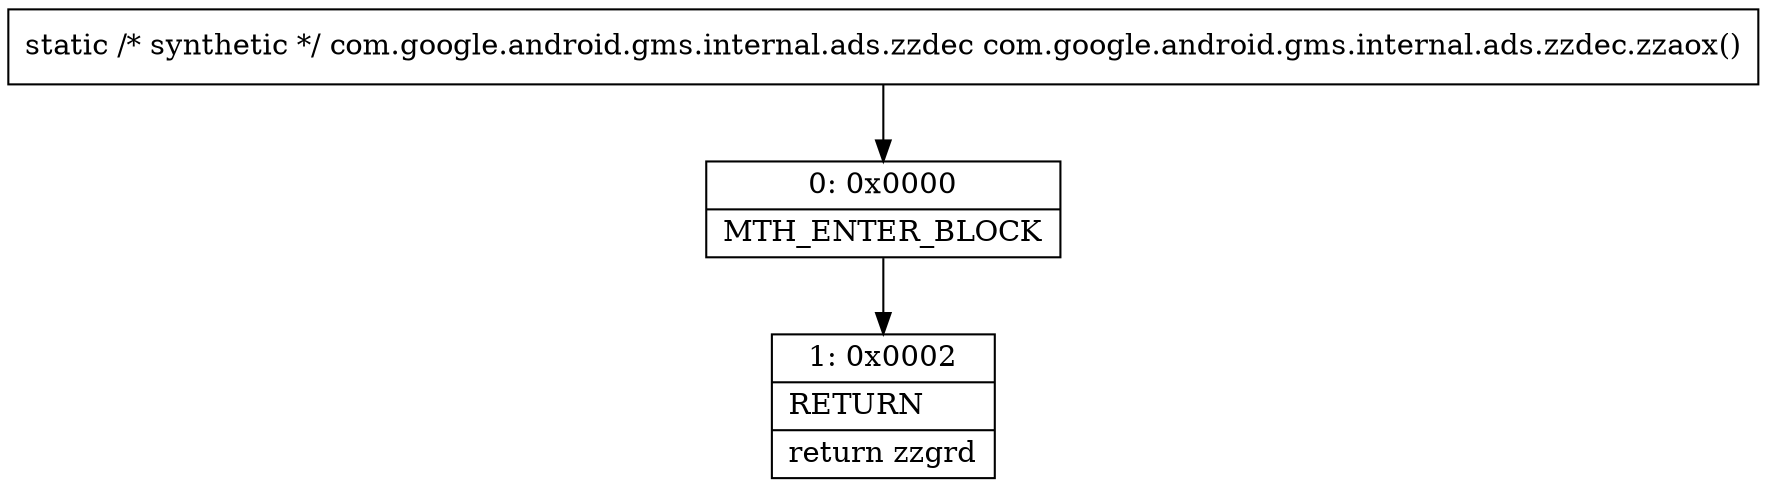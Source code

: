digraph "CFG forcom.google.android.gms.internal.ads.zzdec.zzaox()Lcom\/google\/android\/gms\/internal\/ads\/zzdec;" {
Node_0 [shape=record,label="{0\:\ 0x0000|MTH_ENTER_BLOCK\l}"];
Node_1 [shape=record,label="{1\:\ 0x0002|RETURN\l|return zzgrd\l}"];
MethodNode[shape=record,label="{static \/* synthetic *\/ com.google.android.gms.internal.ads.zzdec com.google.android.gms.internal.ads.zzdec.zzaox() }"];
MethodNode -> Node_0;
Node_0 -> Node_1;
}

